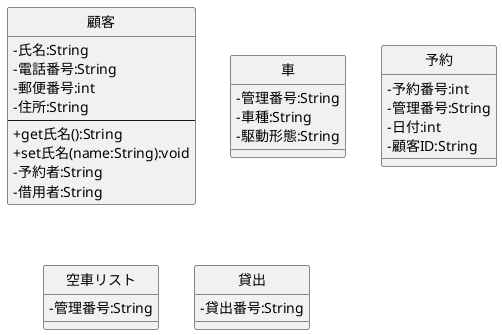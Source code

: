 @startuml 車両貸し出しシステム
skinparam classAttributeIconSize 0
class 顧客{
    - 氏名:String
    - 電話番号:String
    - 郵便番号:int
    - 住所:String
    ---
    + get氏名():String
    + set氏名(name:String):void
}
class 車{
    - 管理番号:String
    - 車種:String
    - 駆動形態:String
}
class 顧客{
    - 予約者:String
    - 借用者:String
}
class 予約{
    - 予約番号:int
    - 管理番号:String
    - 日付:int
    - 顧客ID:String

}
class 空車リスト{
    -管理番号:String
}
class 貸出{
    - 貸出番号:String
}
hide 顧客 circle
hide 車 circle
hide 予約 circle
hide 空車リスト circle
hide 貸出 circle



@enduml